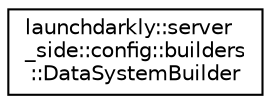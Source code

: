 digraph "Graphical Class Hierarchy"
{
 // LATEX_PDF_SIZE
  edge [fontname="Helvetica",fontsize="10",labelfontname="Helvetica",labelfontsize="10"];
  node [fontname="Helvetica",fontsize="10",shape=record];
  rankdir="LR";
  Node0 [label="launchdarkly::server\l_side::config::builders\l::DataSystemBuilder",height=0.2,width=0.4,color="black", fillcolor="white", style="filled",URL="$classlaunchdarkly_1_1server__side_1_1config_1_1builders_1_1DataSystemBuilder.html",tooltip=" "];
}
